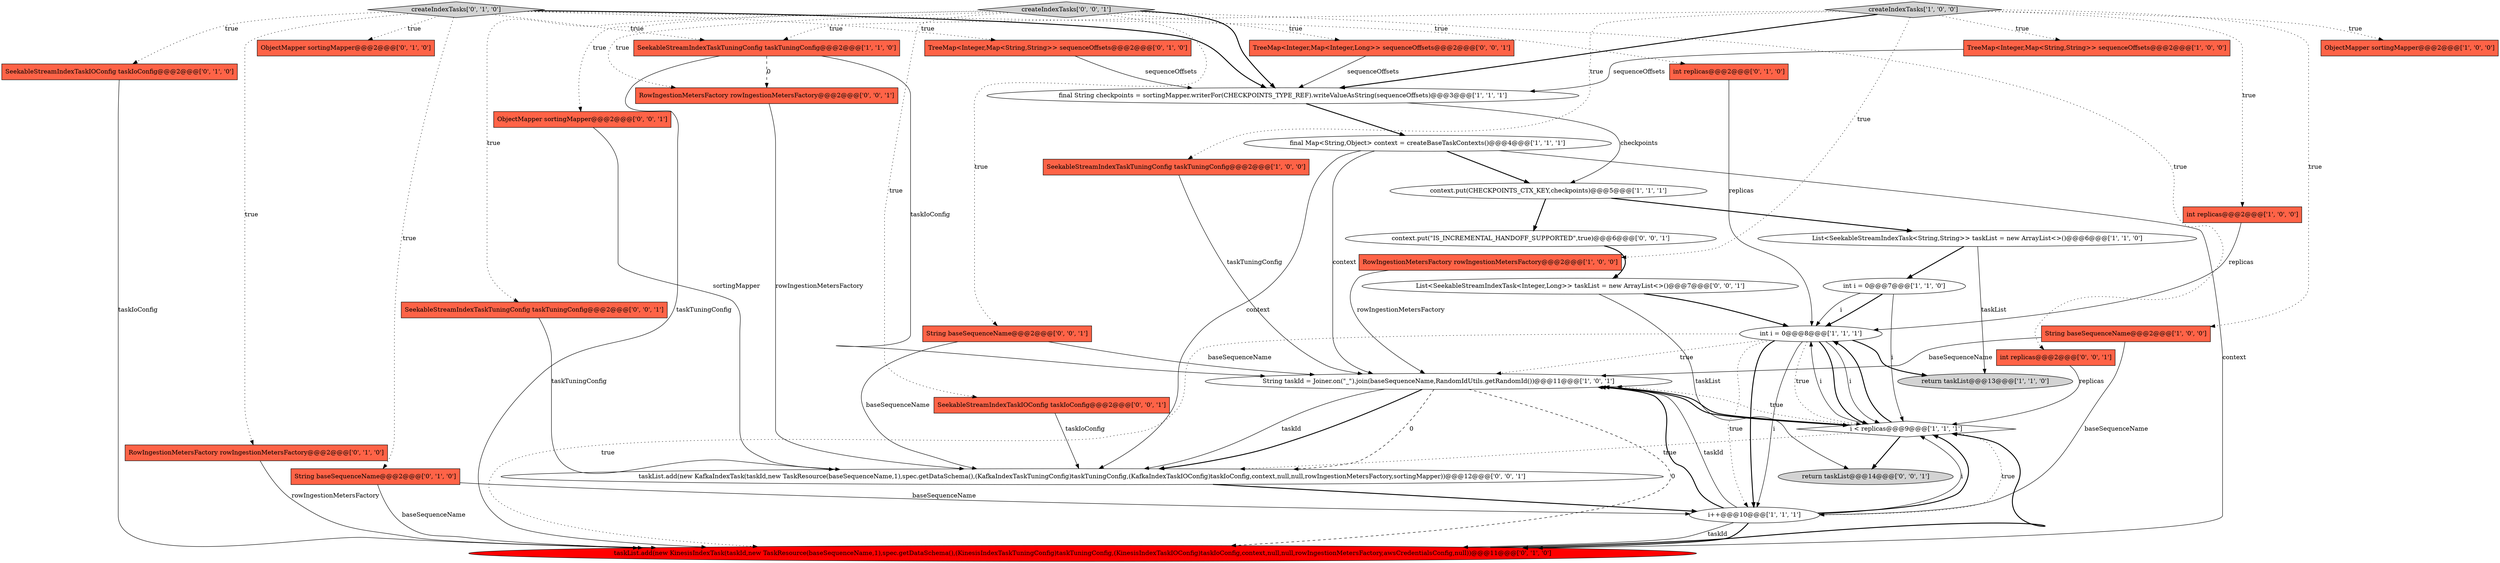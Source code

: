 digraph {
6 [style = filled, label = "context.put(CHECKPOINTS_CTX_KEY,checkpoints)@@@5@@@['1', '1', '1']", fillcolor = white, shape = ellipse image = "AAA0AAABBB1BBB"];
22 [style = filled, label = "SeekableStreamIndexTaskIOConfig taskIoConfig@@@2@@@['0', '1', '0']", fillcolor = tomato, shape = box image = "AAA0AAABBB2BBB"];
15 [style = filled, label = "SeekableStreamIndexTaskTuningConfig taskTuningConfig@@@2@@@['1', '1', '0']", fillcolor = tomato, shape = box image = "AAA0AAABBB1BBB"];
13 [style = filled, label = "List<SeekableStreamIndexTask<String,String>> taskList = new ArrayList<>()@@@6@@@['1', '1', '0']", fillcolor = white, shape = ellipse image = "AAA0AAABBB1BBB"];
37 [style = filled, label = "RowIngestionMetersFactory rowIngestionMetersFactory@@@2@@@['0', '0', '1']", fillcolor = tomato, shape = box image = "AAA0AAABBB3BBB"];
17 [style = filled, label = "final Map<String,Object> context = createBaseTaskContexts()@@@4@@@['1', '1', '1']", fillcolor = white, shape = ellipse image = "AAA0AAABBB1BBB"];
8 [style = filled, label = "String taskId = Joiner.on(\"_\").join(baseSequenceName,RandomIdUtils.getRandomId())@@@11@@@['1', '0', '1']", fillcolor = white, shape = ellipse image = "AAA0AAABBB1BBB"];
14 [style = filled, label = "SeekableStreamIndexTaskTuningConfig taskTuningConfig@@@2@@@['1', '0', '0']", fillcolor = tomato, shape = box image = "AAA0AAABBB1BBB"];
26 [style = filled, label = "context.put(\"IS_INCREMENTAL_HANDOFF_SUPPORTED\",true)@@@6@@@['0', '0', '1']", fillcolor = white, shape = ellipse image = "AAA0AAABBB3BBB"];
0 [style = filled, label = "int i = 0@@@8@@@['1', '1', '1']", fillcolor = white, shape = ellipse image = "AAA0AAABBB1BBB"];
4 [style = filled, label = "String baseSequenceName@@@2@@@['1', '0', '0']", fillcolor = tomato, shape = box image = "AAA0AAABBB1BBB"];
12 [style = filled, label = "i < replicas@@@9@@@['1', '1', '1']", fillcolor = white, shape = diamond image = "AAA0AAABBB1BBB"];
32 [style = filled, label = "List<SeekableStreamIndexTask<Integer,Long>> taskList = new ArrayList<>()@@@7@@@['0', '0', '1']", fillcolor = white, shape = ellipse image = "AAA0AAABBB3BBB"];
23 [style = filled, label = "String baseSequenceName@@@2@@@['0', '1', '0']", fillcolor = tomato, shape = box image = "AAA0AAABBB2BBB"];
25 [style = filled, label = "createIndexTasks['0', '1', '0']", fillcolor = lightgray, shape = diamond image = "AAA0AAABBB2BBB"];
35 [style = filled, label = "taskList.add(new KafkaIndexTask(taskId,new TaskResource(baseSequenceName,1),spec.getDataSchema(),(KafkaIndexTaskTuningConfig)taskTuningConfig,(KafkaIndexTaskIOConfig)taskIoConfig,context,null,null,rowIngestionMetersFactory,sortingMapper))@@@12@@@['0', '0', '1']", fillcolor = white, shape = ellipse image = "AAA0AAABBB3BBB"];
28 [style = filled, label = "ObjectMapper sortingMapper@@@2@@@['0', '0', '1']", fillcolor = tomato, shape = box image = "AAA0AAABBB3BBB"];
3 [style = filled, label = "int replicas@@@2@@@['1', '0', '0']", fillcolor = tomato, shape = box image = "AAA0AAABBB1BBB"];
1 [style = filled, label = "ObjectMapper sortingMapper@@@2@@@['1', '0', '0']", fillcolor = tomato, shape = box image = "AAA0AAABBB1BBB"];
11 [style = filled, label = "final String checkpoints = sortingMapper.writerFor(CHECKPOINTS_TYPE_REF).writeValueAsString(sequenceOffsets)@@@3@@@['1', '1', '1']", fillcolor = white, shape = ellipse image = "AAA0AAABBB1BBB"];
30 [style = filled, label = "return taskList@@@14@@@['0', '0', '1']", fillcolor = lightgray, shape = ellipse image = "AAA0AAABBB3BBB"];
31 [style = filled, label = "String baseSequenceName@@@2@@@['0', '0', '1']", fillcolor = tomato, shape = box image = "AAA0AAABBB3BBB"];
29 [style = filled, label = "SeekableStreamIndexTaskTuningConfig taskTuningConfig@@@2@@@['0', '0', '1']", fillcolor = tomato, shape = box image = "AAA0AAABBB3BBB"];
18 [style = filled, label = "taskList.add(new KinesisIndexTask(taskId,new TaskResource(baseSequenceName,1),spec.getDataSchema(),(KinesisIndexTaskTuningConfig)taskTuningConfig,(KinesisIndexTaskIOConfig)taskIoConfig,context,null,null,rowIngestionMetersFactory,awsCredentialsConfig,null))@@@11@@@['0', '1', '0']", fillcolor = red, shape = ellipse image = "AAA1AAABBB2BBB"];
34 [style = filled, label = "int replicas@@@2@@@['0', '0', '1']", fillcolor = tomato, shape = box image = "AAA0AAABBB3BBB"];
2 [style = filled, label = "TreeMap<Integer,Map<String,String>> sequenceOffsets@@@2@@@['1', '0', '0']", fillcolor = tomato, shape = box image = "AAA0AAABBB1BBB"];
10 [style = filled, label = "createIndexTasks['1', '0', '0']", fillcolor = lightgray, shape = diamond image = "AAA0AAABBB1BBB"];
20 [style = filled, label = "RowIngestionMetersFactory rowIngestionMetersFactory@@@2@@@['0', '1', '0']", fillcolor = tomato, shape = box image = "AAA0AAABBB2BBB"];
36 [style = filled, label = "createIndexTasks['0', '0', '1']", fillcolor = lightgray, shape = diamond image = "AAA0AAABBB3BBB"];
16 [style = filled, label = "int i = 0@@@7@@@['1', '1', '0']", fillcolor = white, shape = ellipse image = "AAA0AAABBB1BBB"];
33 [style = filled, label = "SeekableStreamIndexTaskIOConfig taskIoConfig@@@2@@@['0', '0', '1']", fillcolor = tomato, shape = box image = "AAA0AAABBB3BBB"];
19 [style = filled, label = "ObjectMapper sortingMapper@@@2@@@['0', '1', '0']", fillcolor = tomato, shape = box image = "AAA0AAABBB2BBB"];
21 [style = filled, label = "int replicas@@@2@@@['0', '1', '0']", fillcolor = tomato, shape = box image = "AAA0AAABBB2BBB"];
5 [style = filled, label = "return taskList@@@13@@@['1', '1', '0']", fillcolor = lightgray, shape = ellipse image = "AAA0AAABBB1BBB"];
9 [style = filled, label = "RowIngestionMetersFactory rowIngestionMetersFactory@@@2@@@['1', '0', '0']", fillcolor = tomato, shape = box image = "AAA0AAABBB1BBB"];
24 [style = filled, label = "TreeMap<Integer,Map<String,String>> sequenceOffsets@@@2@@@['0', '1', '0']", fillcolor = tomato, shape = box image = "AAA0AAABBB2BBB"];
27 [style = filled, label = "TreeMap<Integer,Map<Integer,Long>> sequenceOffsets@@@2@@@['0', '0', '1']", fillcolor = tomato, shape = box image = "AAA0AAABBB3BBB"];
7 [style = filled, label = "i++@@@10@@@['1', '1', '1']", fillcolor = white, shape = ellipse image = "AAA0AAABBB1BBB"];
0->12 [style = dotted, label="true"];
16->0 [style = bold, label=""];
32->30 [style = solid, label="taskList"];
21->0 [style = solid, label="replicas"];
12->8 [style = dotted, label="true"];
2->11 [style = solid, label="sequenceOffsets"];
17->8 [style = solid, label="context"];
32->0 [style = bold, label=""];
8->35 [style = dashed, label="0"];
10->3 [style = dotted, label="true"];
7->8 [style = bold, label=""];
36->11 [style = bold, label=""];
12->35 [style = dotted, label="true"];
27->11 [style = solid, label="sequenceOffsets"];
31->8 [style = solid, label="baseSequenceName"];
34->12 [style = solid, label="replicas"];
10->1 [style = dotted, label="true"];
24->11 [style = solid, label="sequenceOffsets"];
10->4 [style = dotted, label="true"];
25->19 [style = dotted, label="true"];
35->7 [style = bold, label=""];
25->21 [style = dotted, label="true"];
0->7 [style = dotted, label="true"];
10->11 [style = bold, label=""];
8->35 [style = solid, label="taskId"];
26->32 [style = bold, label=""];
4->7 [style = solid, label="baseSequenceName"];
18->12 [style = bold, label=""];
13->16 [style = bold, label=""];
36->31 [style = dotted, label="true"];
0->7 [style = bold, label=""];
28->35 [style = solid, label="sortingMapper"];
0->8 [style = dotted, label="true"];
7->12 [style = solid, label="i"];
25->15 [style = dotted, label="true"];
25->20 [style = dotted, label="true"];
17->35 [style = solid, label="context"];
11->17 [style = bold, label=""];
8->18 [style = dashed, label="0"];
13->5 [style = solid, label="taskList"];
36->29 [style = dotted, label="true"];
25->23 [style = dotted, label="true"];
7->18 [style = solid, label="taskId"];
12->7 [style = dotted, label="true"];
15->8 [style = solid, label="taskIoConfig"];
16->0 [style = solid, label="i"];
6->26 [style = bold, label=""];
0->18 [style = dotted, label="true"];
17->6 [style = bold, label=""];
0->12 [style = bold, label=""];
29->35 [style = solid, label="taskTuningConfig"];
25->24 [style = dotted, label="true"];
23->7 [style = solid, label="baseSequenceName"];
36->28 [style = dotted, label="true"];
10->9 [style = dotted, label="true"];
4->8 [style = solid, label="baseSequenceName"];
8->35 [style = bold, label=""];
36->37 [style = dotted, label="true"];
10->2 [style = dotted, label="true"];
12->8 [style = bold, label=""];
6->13 [style = bold, label=""];
7->18 [style = bold, label=""];
31->35 [style = solid, label="baseSequenceName"];
20->18 [style = solid, label="rowIngestionMetersFactory"];
15->18 [style = solid, label="taskTuningConfig"];
8->12 [style = bold, label=""];
0->5 [style = bold, label=""];
33->35 [style = solid, label="taskIoConfig"];
36->33 [style = dotted, label="true"];
3->0 [style = solid, label="replicas"];
37->35 [style = solid, label="rowIngestionMetersFactory"];
17->18 [style = solid, label="context"];
36->27 [style = dotted, label="true"];
12->0 [style = solid, label="i"];
0->12 [style = solid, label="i"];
7->12 [style = bold, label=""];
15->37 [style = dashed, label="0"];
12->30 [style = bold, label=""];
12->0 [style = bold, label=""];
9->8 [style = solid, label="rowIngestionMetersFactory"];
10->14 [style = dotted, label="true"];
10->15 [style = dotted, label="true"];
22->18 [style = solid, label="taskIoConfig"];
11->6 [style = solid, label="checkpoints"];
25->11 [style = bold, label=""];
23->18 [style = solid, label="baseSequenceName"];
25->22 [style = dotted, label="true"];
7->8 [style = solid, label="taskId"];
16->12 [style = solid, label="i"];
14->8 [style = solid, label="taskTuningConfig"];
36->34 [style = dotted, label="true"];
0->7 [style = solid, label="i"];
}
